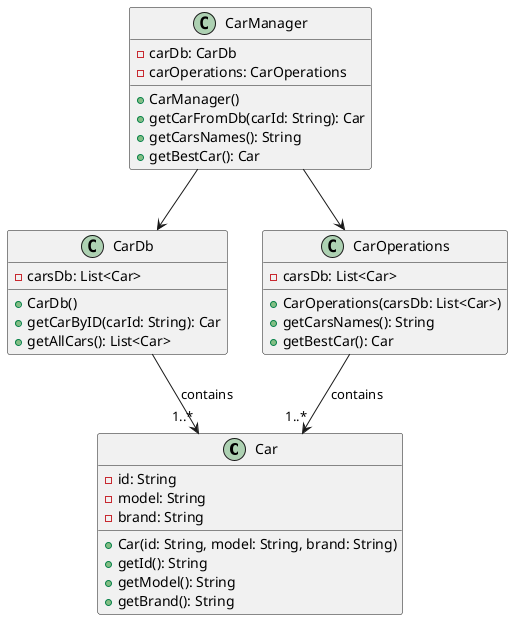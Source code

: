 @startuml

class Car {
    - id: String
    - model: String
    - brand: String
    + Car(id: String, model: String, brand: String)
    + getId(): String
    + getModel(): String
    + getBrand(): String
}

class CarDb {
    - carsDb: List<Car>
    + CarDb()
    + getCarByID(carId: String): Car
    + getAllCars(): List<Car>
}

class CarOperations {
    - carsDb: List<Car>
    + CarOperations(carsDb: List<Car>)
    + getCarsNames(): String
    + getBestCar(): Car
}

class CarManager {
    - carDb: CarDb
    - carOperations: CarOperations
    + CarManager()
    + getCarFromDb(carId: String): Car
    + getCarsNames(): String
    + getBestCar(): Car
}

CarDb --> "1..*" Car : contains
CarManager --> CarDb
CarManager --> CarOperations
CarOperations --> "1..*" Car : contains

@enduml

